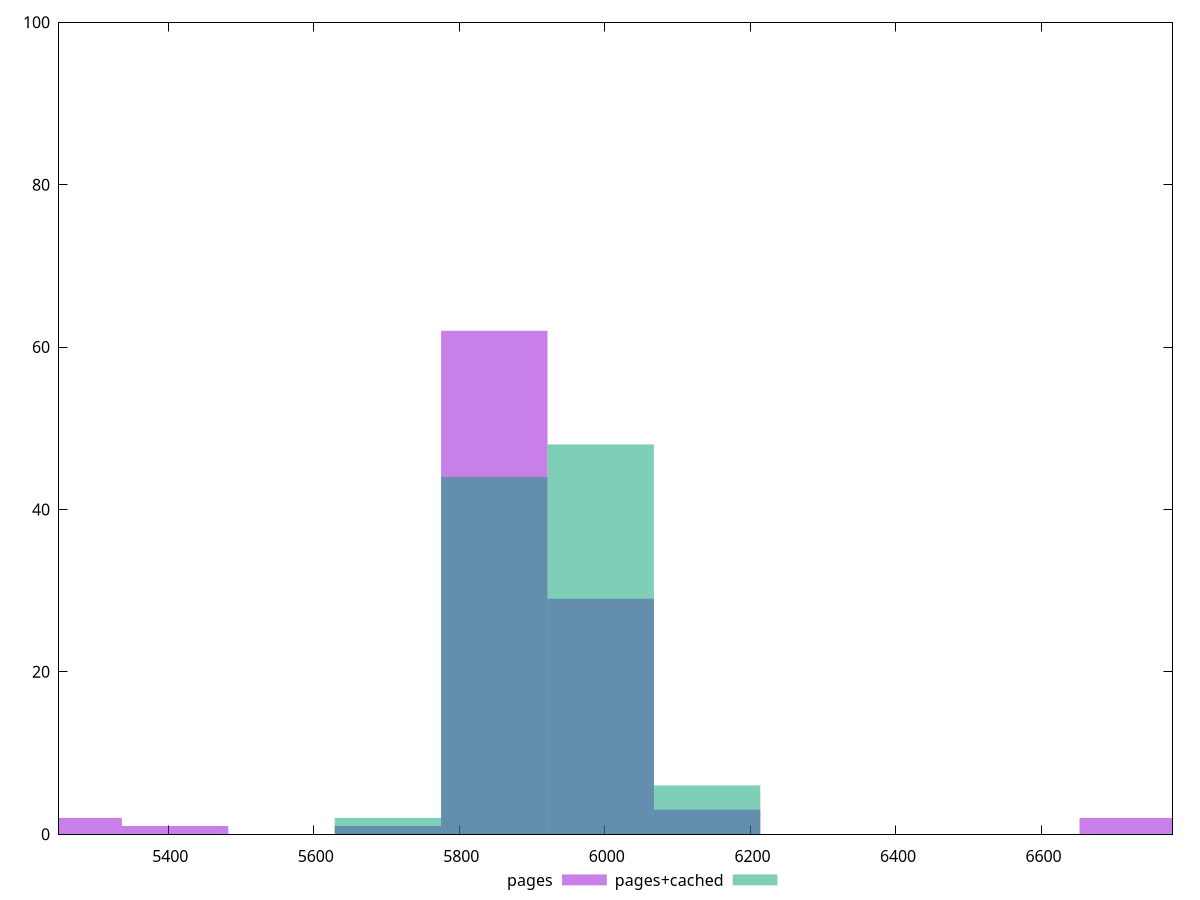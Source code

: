 reset

$pages <<EOF
5263.2972266025445 2
5994.310730297343 29
5848.108029558383 62
5701.905328819424 1
6725.324233992141 2
6140.513431036302 3
5409.499927341504 1
EOF

$pagesCached <<EOF
5848.108029558383 44
6140.513431036302 6
5701.905328819424 2
5994.310730297343 48
EOF

set key outside below
set boxwidth 146.20270073895958
set xrange [5250:6780]
set yrange [0:100]
set trange [0:100]
set style fill transparent solid 0.5 noborder
set terminal svg size 640, 500 enhanced background rgb 'white'
set output "report_00026_2021-02-22T21:38:55.199Z/unused-javascript/comparison/histogram/0_vs_1.svg"

plot $pages title "pages" with boxes, \
     $pagesCached title "pages+cached" with boxes

reset
